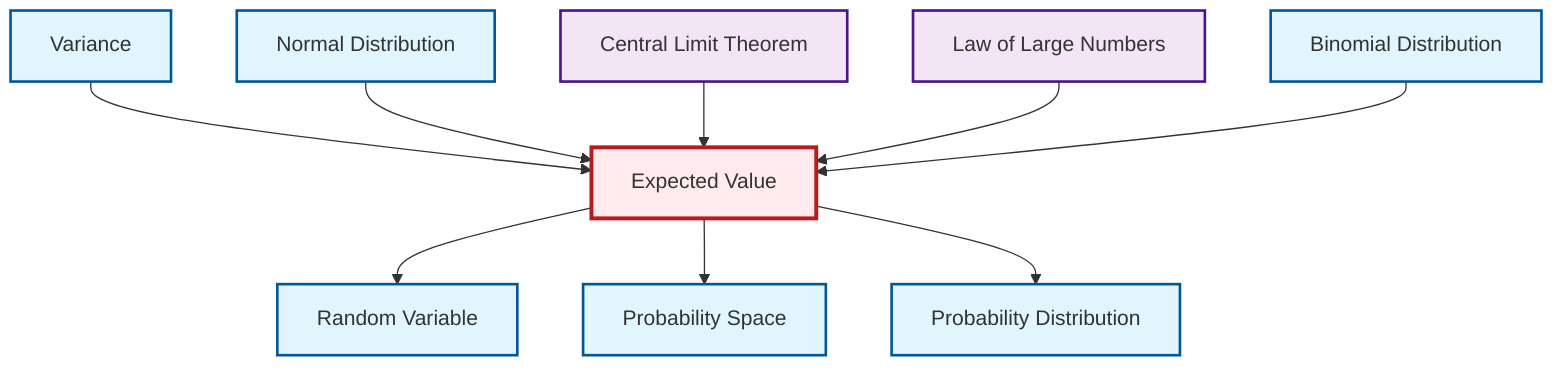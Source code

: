 graph TD
    classDef definition fill:#e1f5fe,stroke:#01579b,stroke-width:2px
    classDef theorem fill:#f3e5f5,stroke:#4a148c,stroke-width:2px
    classDef axiom fill:#fff3e0,stroke:#e65100,stroke-width:2px
    classDef example fill:#e8f5e9,stroke:#1b5e20,stroke-width:2px
    classDef current fill:#ffebee,stroke:#b71c1c,stroke-width:3px
    def-random-variable["Random Variable"]:::definition
    thm-central-limit["Central Limit Theorem"]:::theorem
    def-expectation["Expected Value"]:::definition
    def-normal-distribution["Normal Distribution"]:::definition
    def-binomial-distribution["Binomial Distribution"]:::definition
    def-probability-distribution["Probability Distribution"]:::definition
    thm-law-of-large-numbers["Law of Large Numbers"]:::theorem
    def-probability-space["Probability Space"]:::definition
    def-variance["Variance"]:::definition
    def-expectation --> def-random-variable
    def-expectation --> def-probability-space
    def-variance --> def-expectation
    def-expectation --> def-probability-distribution
    def-normal-distribution --> def-expectation
    thm-central-limit --> def-expectation
    thm-law-of-large-numbers --> def-expectation
    def-binomial-distribution --> def-expectation
    class def-expectation current